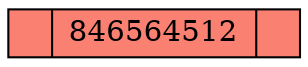 digraph G {
node [shape = record,height=.1 color=black fillcolor=salmon style=filled];
node1[label = "<f0> |846564512|<f1>"];

}